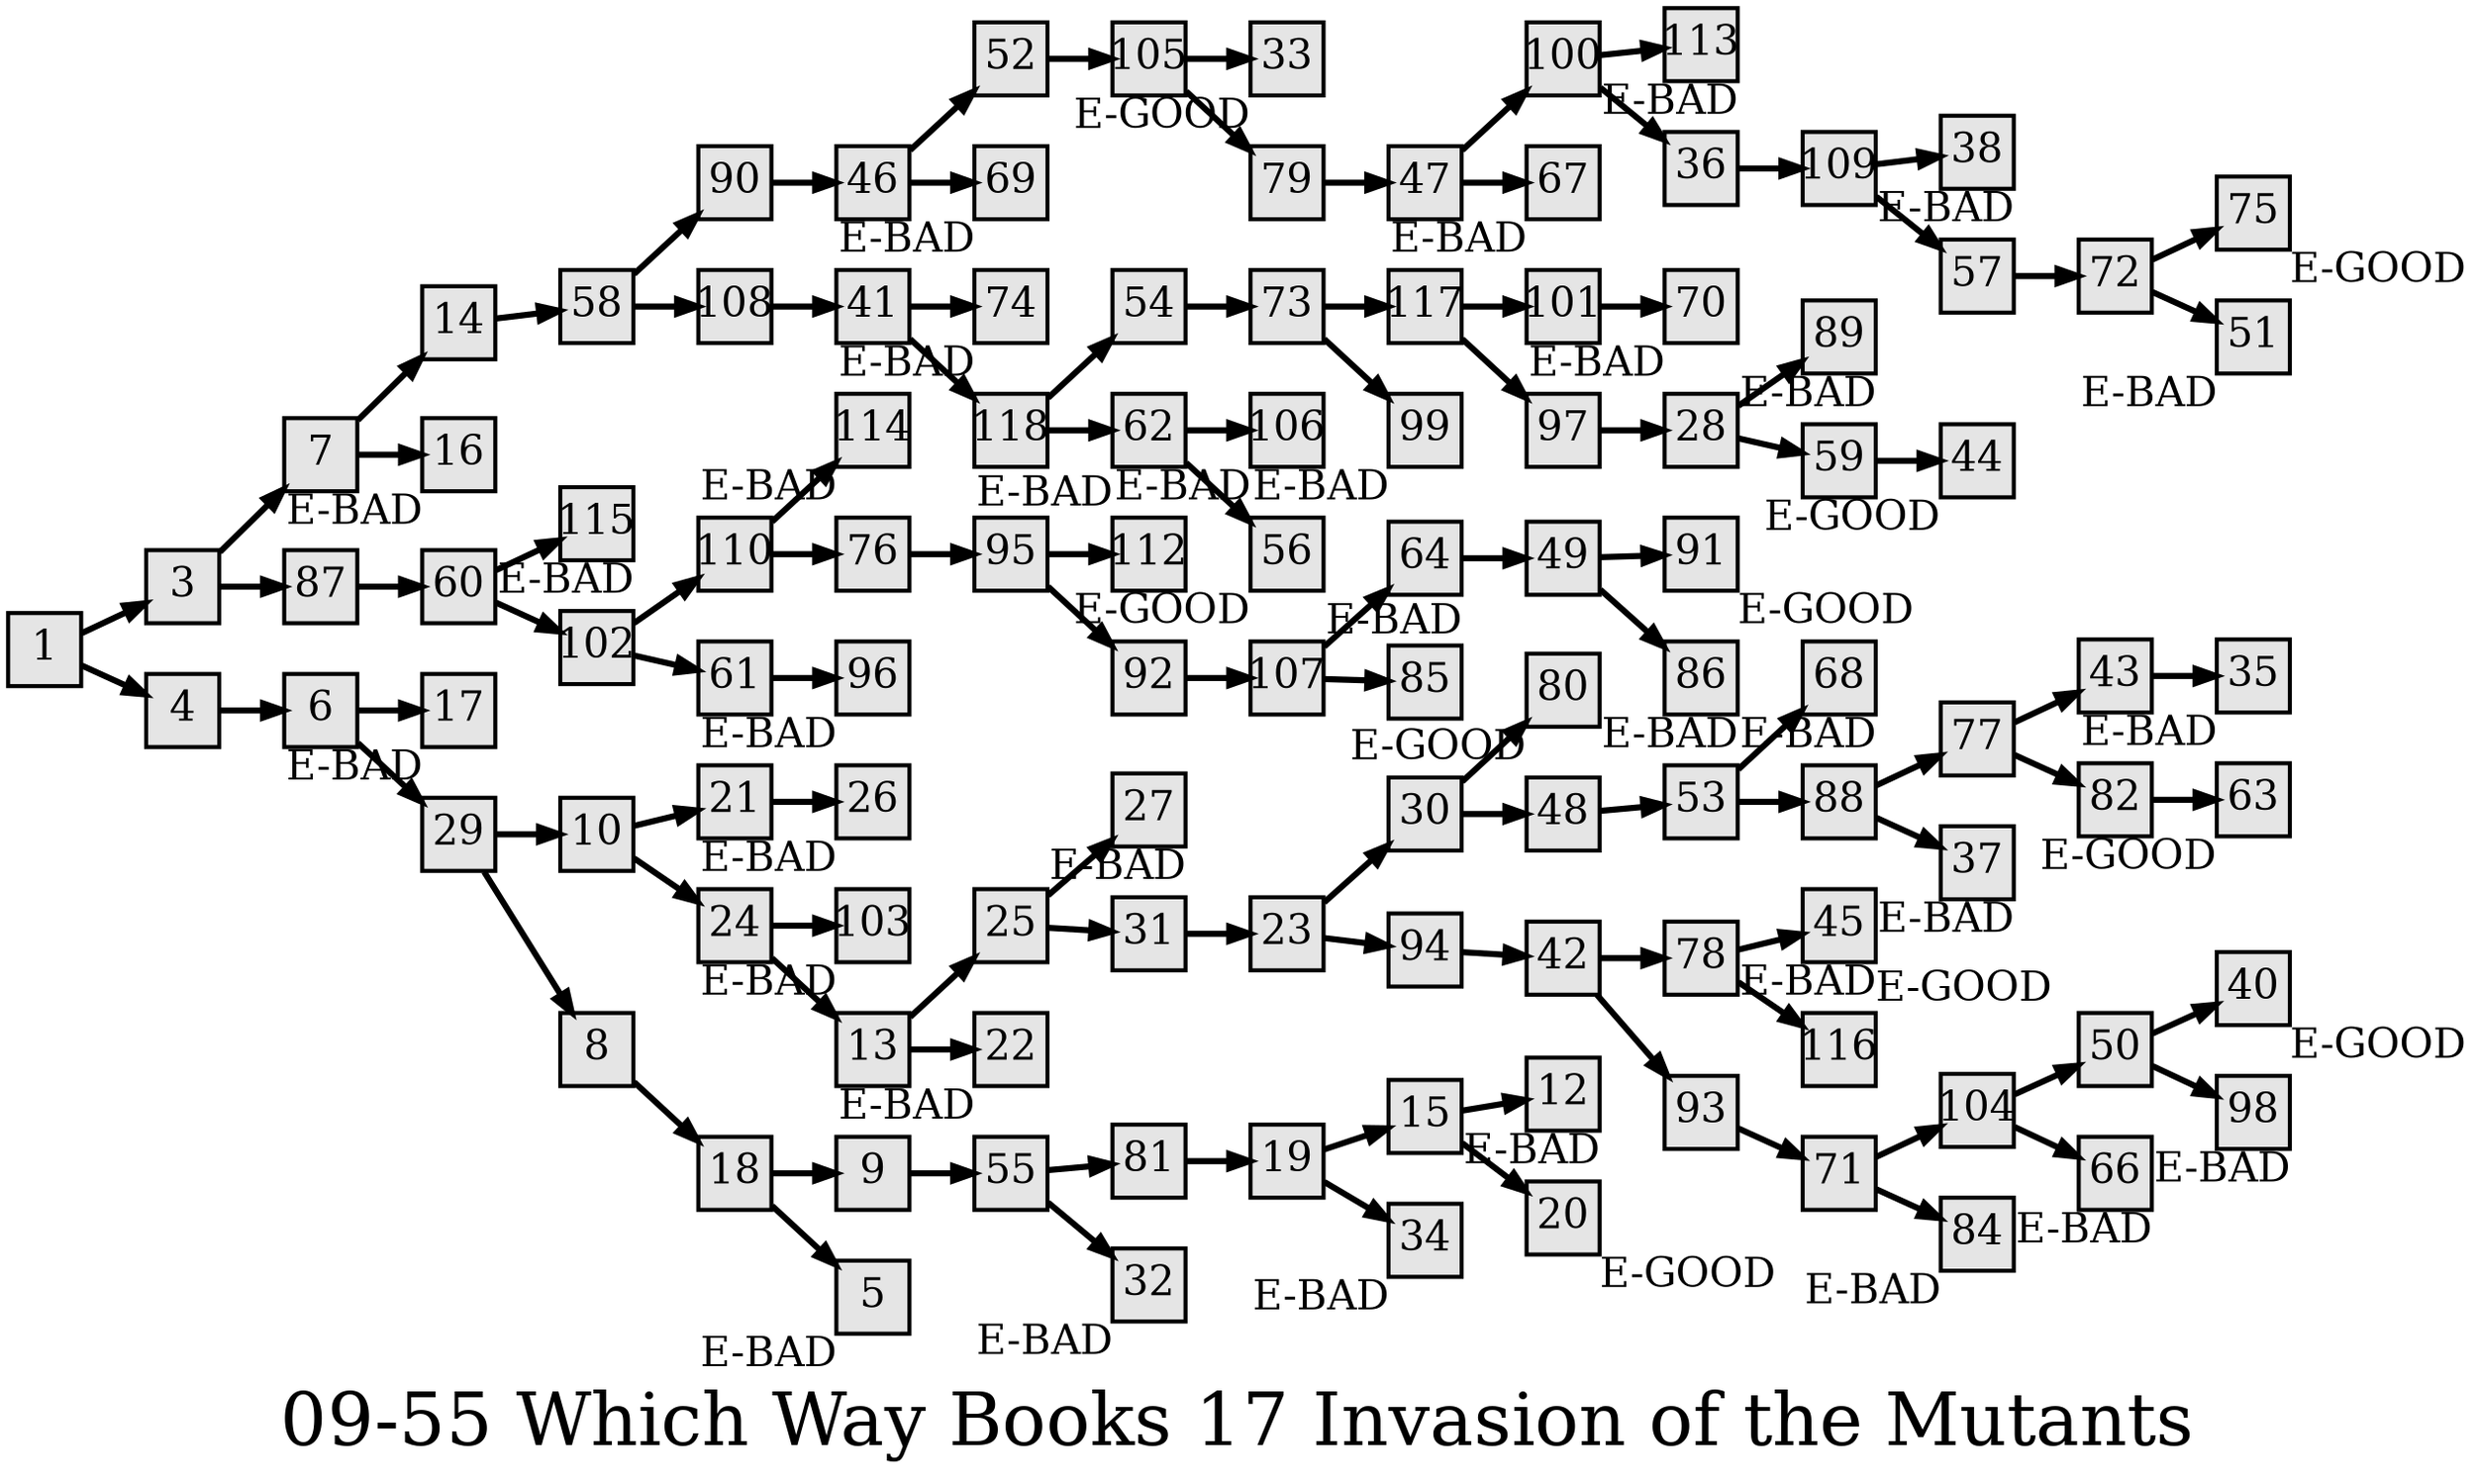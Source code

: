 digraph g{
  graph [ label="09-55 Which Way Books 17 Invasion of the Mutants" rankdir=LR, ordering=out, fontsize=36, nodesep="0.35", ranksep="0.45"];
  node  [shape=rect, penwidth=2, fontsize=20, style=filled, fillcolor=grey90, margin="0,0", labelfloat=true, regular=true, fixedsize=true];
  edge  [labelfloat=true, penwidth=3, fontsize=12];

  1 -> 3;
  1 -> 4;
  3 -> 7;
  3 -> 87;
  4 -> 6;
  5	[ xlabel="E-BAD" ];
  6 -> 17;
  6 -> 29;
  7 -> 14;
  7 -> 16;
  8 -> 18;
  9 -> 55;
  10 -> 21;
  10 -> 24;
  12	[ xlabel="E-BAD" ];
  13 -> 25;
  13 -> 22;
  14 -> 58;
  15 -> 12;
  15 -> 20;
  16	[ xlabel="E-BAD" ];
  17	[ xlabel="E-BAD" ];
  18 -> 9;
  18 -> 5;
  19 -> 15;
  19 -> 34;
  20	[ xlabel="E-GOOD" ];
  21 -> 26;
  22	[ xlabel="E-BAD" ];
  23 -> 30;
  23 -> 94;
  24 -> 103;
  24 -> 13;
  25 -> 27;
  25 -> 31;
  26	[ xlabel="E-BAD" ];
  27	[ xlabel="E-BAD" ];
  28 -> 89;
  28 -> 59;
  29 -> 10;
  29 -> 8;
  30 -> 80;
  30 -> 48;
  31 -> 23;
  32	[ xlabel="E-BAD" ];
  33	[ xlabel="E-GOOD" ];
  34	[ xlabel="E-BAD" ];
  35	[ xlabel="E-BAD" ];
  36 -> 109;
  37	[ xlabel="E-BAD" ];
  38	[ xlabel="E-BAD" ];
  40	[ xlabel="E-GOOD" ];
  41 -> 74;
  41 -> 118;
  42 -> 78;
  42 -> 93;
  43 -> 35;
  44	[ xlabel="E-GOOD" ];
  45	[ xlabel="E-BAD" ];
  46 -> 52;
  46 -> 69;
  47 -> 100;
  47 -> 67;
  48 -> 53;
  49 -> 91;
  49 -> 86;
  50 -> 40;
  50 -> 98;
  51	[ xlabel="E-BAD" ];
  52 -> 105;
  53 -> 68;
  53 -> 88;
  54 -> 73;
  55 -> 81;
  55 -> 32;
  56	[ xlabel="E-GOOD" ];
  57 -> 72;
  58 -> 90;
  58 -> 108;
  59 -> 44;
  60 -> 115;
  60 -> 102;
  61 -> 96;
  62 -> 106;
  62 -> 56;
  63	[ xlabel="E-GOOD" ];
  64 -> 49;
  66	[ xlabel="E-BAD" ];
  67	[ xlabel="E-BAD" ];
  68	[ xlabel="E-BAD" ];
  69	[ xlabel="E-BAD" ];
  70	[ xlabel="E-BAD" ];
  71 -> 104;
  71 -> 84;
  72 -> 75;
  72 -> 51;
  73 -> 117;
  73 -> 99;
  74	[ xlabel="E-BAD" ];
  75	[ xlabel="E-GOOD" ];
  76 -> 95;
  77 -> 43;
  77 -> 82;
  78 -> 45;
  78 -> 116;
  79 -> 47;
  80	[ xlabel="E-GOOD" ];
  81 -> 19;
  82 -> 63;
  84	[ xlabel="E-BAD" ];
  85	[ xlabel="E-BAD" ];
  86	[ xlabel="E-BAD" ];
  87 -> 60;
  88 -> 77;
  88 -> 37;
  89	[ xlabel="E-BAD" ];
  90 -> 46;
  91	[ xlabel="E-GOOD" ];
  92 -> 107;
  93 -> 71;
  94 -> 42;
  95 -> 112;
  95 -> 92;
  96	[ xlabel="E-BAD" ];
  97 -> 28;
  98	[ xlabel="E-BAD" ];
  99	[ xlabel="E-BAD" ];
  100 -> 113;
  100 -> 36;
  101 -> 70;
  102 -> 110;
  102 -> 61;
  103	[ xlabel="E-BAD" ];
  104 -> 50;
  104 -> 66;
  105 -> 33;
  105 -> 79;
  106	[ xlabel="E-BAD" ];
  107 -> 64;
  107 -> 85;
  108 -> 41;
  109 -> 38;
  109 -> 57;
  110 -> 114;
  110 -> 76;
  112	[ xlabel="E-BAD" ];
  113	[ xlabel="E-BAD" ];
  114	[ xlabel="E-BAD" ];
  115	[ xlabel="E-BAD" ];
  116	[ xlabel="E-GOOD" ];
  117 -> 101;
  117 -> 97;
  118 -> 54;
  118 -> 62;
}

